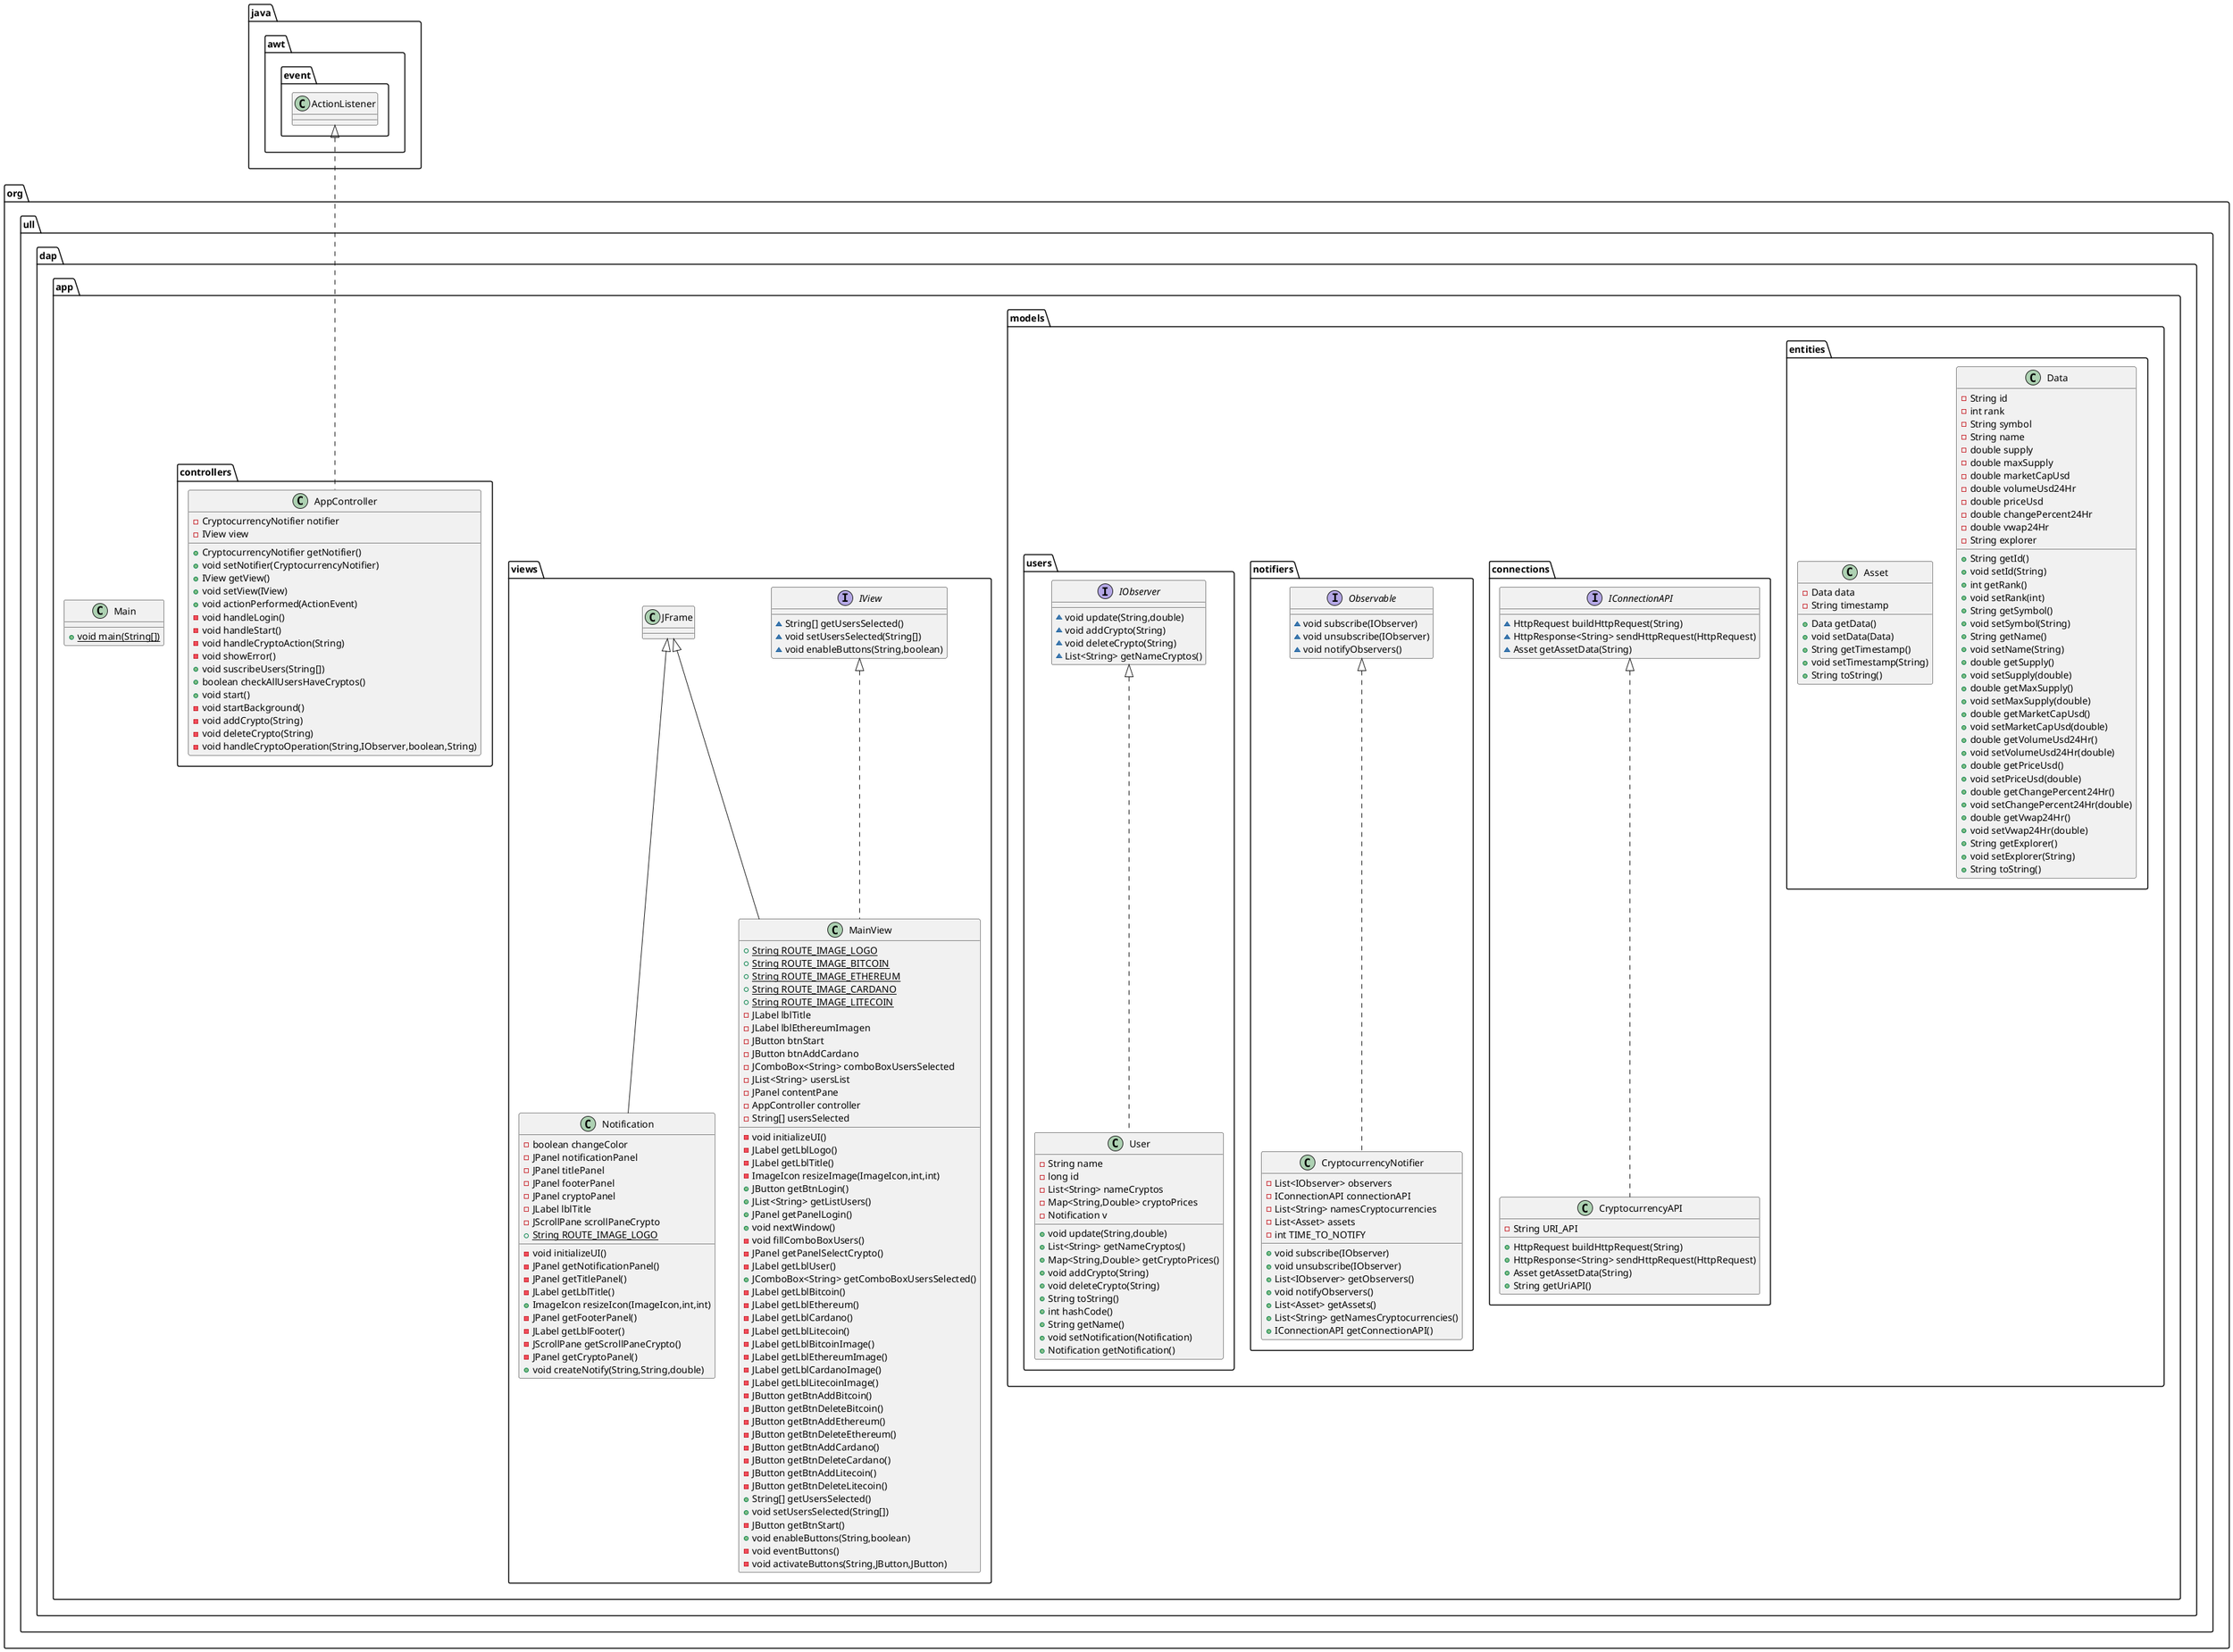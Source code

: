 @startuml
class org.ull.dap.app.models.entities.Data {
- String id
- int rank
- String symbol
- String name
- double supply
- double maxSupply
- double marketCapUsd
- double volumeUsd24Hr
- double priceUsd
- double changePercent24Hr
- double vwap24Hr
- String explorer
+ String getId()
+ void setId(String)
+ int getRank()
+ void setRank(int)
+ String getSymbol()
+ void setSymbol(String)
+ String getName()
+ void setName(String)
+ double getSupply()
+ void setSupply(double)
+ double getMaxSupply()
+ void setMaxSupply(double)
+ double getMarketCapUsd()
+ void setMarketCapUsd(double)
+ double getVolumeUsd24Hr()
+ void setVolumeUsd24Hr(double)
+ double getPriceUsd()
+ void setPriceUsd(double)
+ double getChangePercent24Hr()
+ void setChangePercent24Hr(double)
+ double getVwap24Hr()
+ void setVwap24Hr(double)
+ String getExplorer()
+ void setExplorer(String)
+ String toString()
}
interface org.ull.dap.app.views.IView {
~ String[] getUsersSelected()
~ void setUsersSelected(String[])
~ void enableButtons(String,boolean)
}
class org.ull.dap.app.models.connections.CryptocurrencyAPI {
- String URI_API
+ HttpRequest buildHttpRequest(String)
+ HttpResponse<String> sendHttpRequest(HttpRequest)
+ Asset getAssetData(String)
+ String getUriAPI()
}
class org.ull.dap.app.views.Notification {
- boolean changeColor
- JPanel notificationPanel
- JPanel titlePanel
- JPanel footerPanel
- JPanel cryptoPanel
- JLabel lblTitle
- JScrollPane scrollPaneCrypto
+ {static} String ROUTE_IMAGE_LOGO
- void initializeUI()
- JPanel getNotificationPanel()
- JPanel getTitlePanel()
- JLabel getLblTitle()
+ ImageIcon resizeIcon(ImageIcon,int,int)
- JPanel getFooterPanel()
- JLabel getLblFooter()
- JScrollPane getScrollPaneCrypto()
- JPanel getCryptoPanel()
+ void createNotify(String,String,double)
}
class org.ull.dap.app.models.entities.Asset {
- Data data
- String timestamp
+ Data getData()
+ void setData(Data)
+ String getTimestamp()
+ void setTimestamp(String)
+ String toString()
}
class org.ull.dap.app.models.notifiers.CryptocurrencyNotifier {
- List<IObserver> observers
- IConnectionAPI connectionAPI
- List<String> namesCryptocurrencies
- List<Asset> assets
- int TIME_TO_NOTIFY
+ void subscribe(IObserver)
+ void unsubscribe(IObserver)
+ List<IObserver> getObservers()
+ void notifyObservers()
+ List<Asset> getAssets()
+ List<String> getNamesCryptocurrencies()
+ IConnectionAPI getConnectionAPI()
}
interface org.ull.dap.app.models.notifiers.Observable {
~ void subscribe(IObserver)
~ void unsubscribe(IObserver)
~ void notifyObservers()
}
class org.ull.dap.app.views.MainView {
+ {static} String ROUTE_IMAGE_LOGO
+ {static} String ROUTE_IMAGE_BITCOIN
+ {static} String ROUTE_IMAGE_ETHEREUM
+ {static} String ROUTE_IMAGE_CARDANO
+ {static} String ROUTE_IMAGE_LITECOIN
- JLabel lblTitle
- JLabel lblEthereumImagen
- JButton btnStart
- JButton btnAddCardano
- JComboBox<String> comboBoxUsersSelected
- JList<String> usersList
- JPanel contentPane
- AppController controller
- String[] usersSelected
- void initializeUI()
- JLabel getLblLogo()
- JLabel getLblTitle()
- ImageIcon resizeImage(ImageIcon,int,int)
+ JButton getBtnLogin()
+ JList<String> getListUsers()
+ JPanel getPanelLogin()
+ void nextWindow()
- void fillComboBoxUsers()
- JPanel getPanelSelectCrypto()
- JLabel getLblUser()
+ JComboBox<String> getComboBoxUsersSelected()
- JLabel getLblBitcoin()
- JLabel getLblEthereum()
- JLabel getLblCardano()
- JLabel getLblLitecoin()
- JLabel getLblBitcoinImage()
- JLabel getLblEthereumImage()
- JLabel getLblCardanoImage()
- JLabel getLblLitecoinImage()
- JButton getBtnAddBitcoin()
- JButton getBtnDeleteBitcoin()
- JButton getBtnAddEthereum()
- JButton getBtnDeleteEthereum()
- JButton getBtnAddCardano()
- JButton getBtnDeleteCardano()
- JButton getBtnAddLitecoin()
- JButton getBtnDeleteLitecoin()
+ String[] getUsersSelected()
+ void setUsersSelected(String[])
- JButton getBtnStart()
+ void enableButtons(String,boolean)
- void eventButtons()
- void activateButtons(String,JButton,JButton)
}
class org.ull.dap.app.models.users.User {
- String name
- long id
- List<String> nameCryptos
- Map<String,Double> cryptoPrices
- Notification v
+ void update(String,double)
+ List<String> getNameCryptos()
+ Map<String,Double> getCryptoPrices()
+ void addCrypto(String)
+ void deleteCrypto(String)
+ String toString()
+ int hashCode()
+ String getName()
+ void setNotification(Notification)
+ Notification getNotification()
}
interface org.ull.dap.app.models.users.IObserver {
~ void update(String,double)
~ void addCrypto(String)
~ void deleteCrypto(String)
~ List<String> getNameCryptos()
}
interface org.ull.dap.app.models.connections.IConnectionAPI {
~ HttpRequest buildHttpRequest(String)
~ HttpResponse<String> sendHttpRequest(HttpRequest)
~ Asset getAssetData(String)
}
class org.ull.dap.app.controllers.AppController {
- CryptocurrencyNotifier notifier
- IView view
+ CryptocurrencyNotifier getNotifier()
+ void setNotifier(CryptocurrencyNotifier)
+ IView getView()
+ void setView(IView)
+ void actionPerformed(ActionEvent)
- void handleLogin()
- void handleStart()
- void handleCryptoAction(String)
- void showError()
+ void suscribeUsers(String[])
+ boolean checkAllUsersHaveCryptos()
+ void start()
- void startBackground()
- void addCrypto(String)
- void deleteCrypto(String)
- void handleCryptoOperation(String,IObserver,boolean,String)
}
class org.ull.dap.app.Main {
+ {static} void main(String[])
}


org.ull.dap.app.models.connections.IConnectionAPI <|.. org.ull.dap.app.models.connections.CryptocurrencyAPI
org.ull.dap.app.views.JFrame <|-- org.ull.dap.app.views.Notification
org.ull.dap.app.models.notifiers.Observable <|.. org.ull.dap.app.models.notifiers.CryptocurrencyNotifier
org.ull.dap.app.views.IView <|.. org.ull.dap.app.views.MainView
org.ull.dap.app.views.JFrame <|-- org.ull.dap.app.views.MainView
org.ull.dap.app.models.users.IObserver <|.. org.ull.dap.app.models.users.User
java.awt.event.ActionListener <|.. org.ull.dap.app.controllers.AppController
@enduml